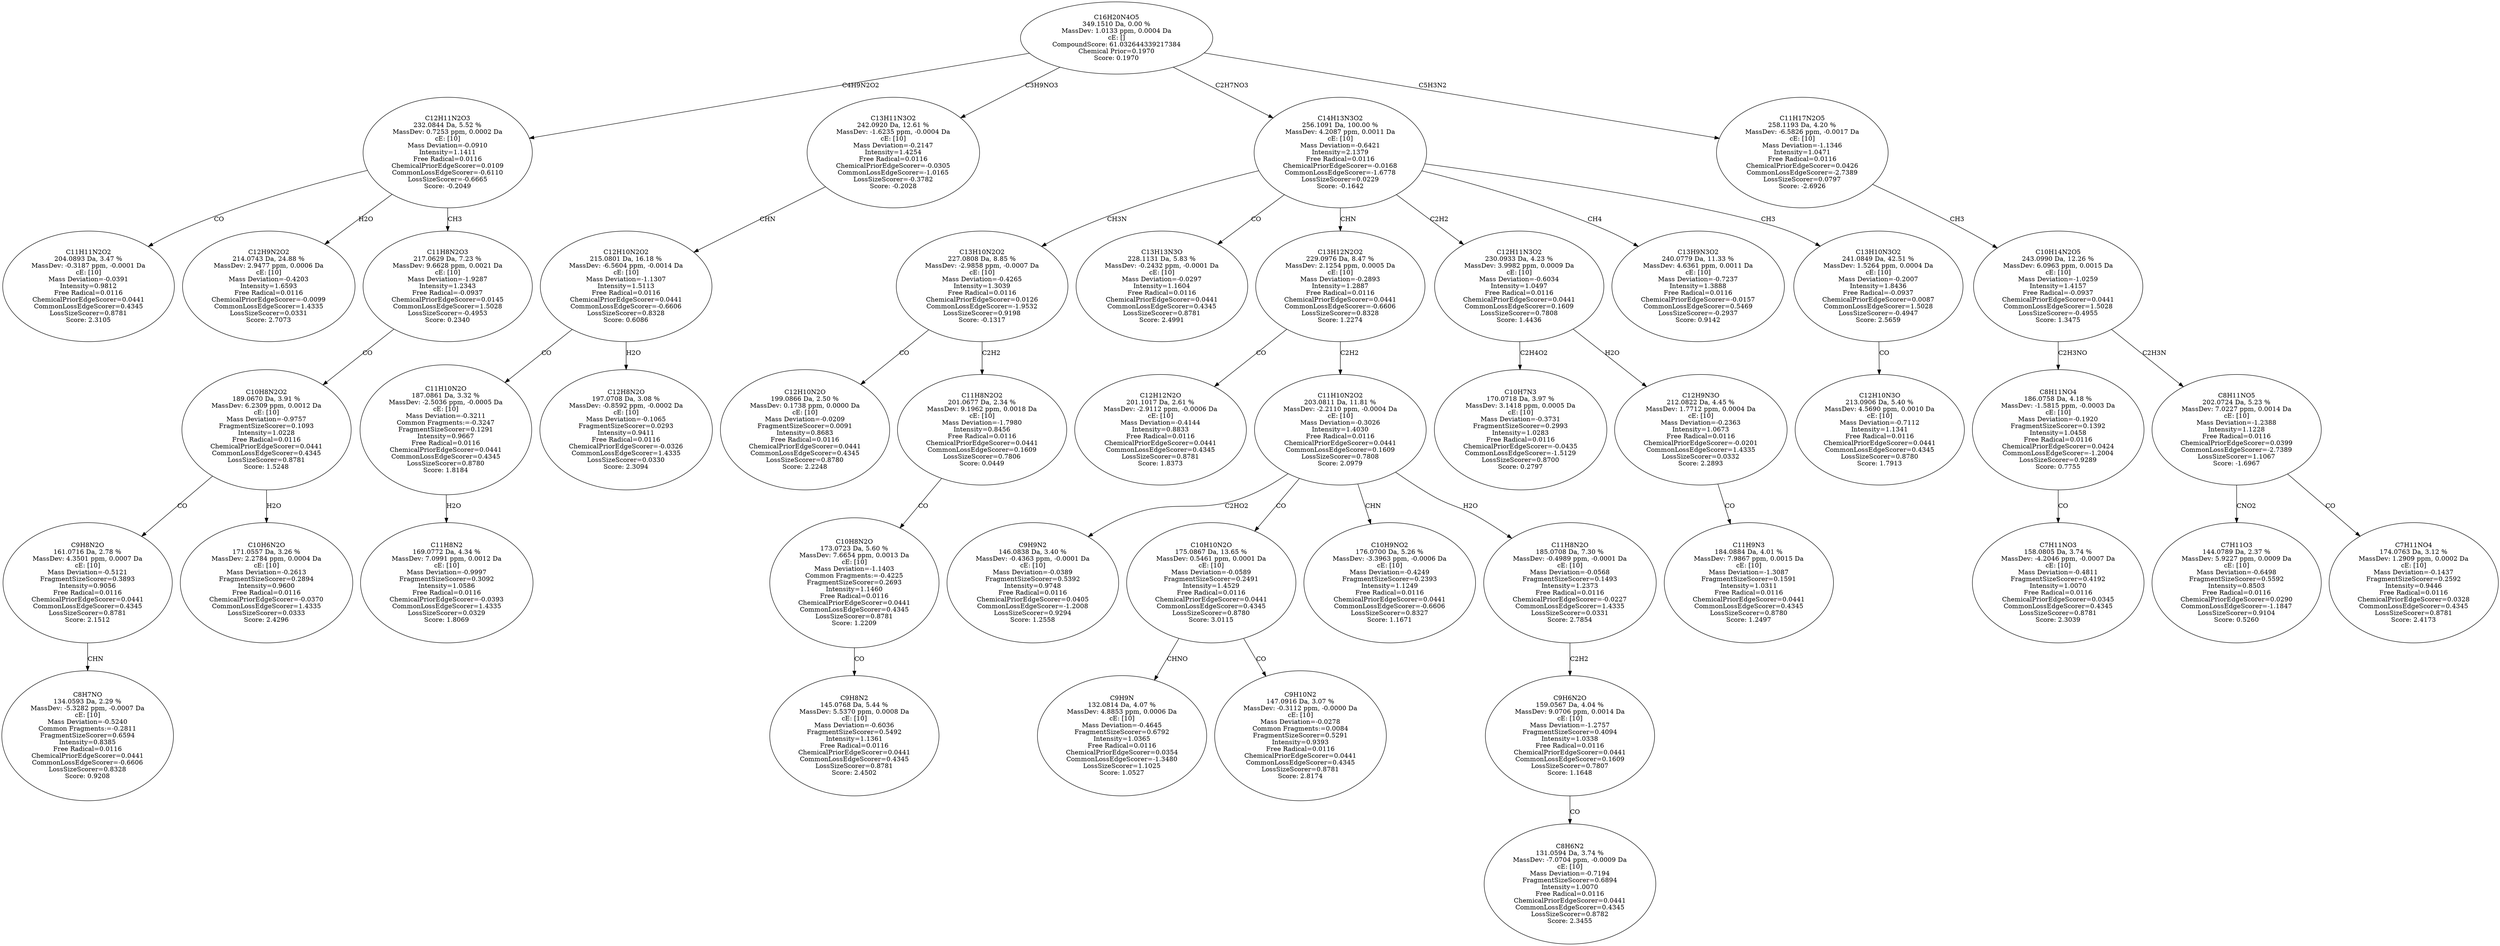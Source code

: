 strict digraph {
v1 [label="C11H11N2O2\n204.0893 Da, 3.47 %\nMassDev: -0.3187 ppm, -0.0001 Da\ncE: [10]\nMass Deviation=-0.0391\nIntensity=0.9812\nFree Radical=0.0116\nChemicalPriorEdgeScorer=0.0441\nCommonLossEdgeScorer=0.4345\nLossSizeScorer=0.8781\nScore: 2.3105"];
v2 [label="C12H9N2O2\n214.0743 Da, 24.88 %\nMassDev: 2.9477 ppm, 0.0006 Da\ncE: [10]\nMass Deviation=-0.4203\nIntensity=1.6593\nFree Radical=0.0116\nChemicalPriorEdgeScorer=-0.0099\nCommonLossEdgeScorer=1.4335\nLossSizeScorer=0.0331\nScore: 2.7073"];
v3 [label="C8H7NO\n134.0593 Da, 2.29 %\nMassDev: -5.3282 ppm, -0.0007 Da\ncE: [10]\nMass Deviation=-0.5240\nCommon Fragments:=-0.2811\nFragmentSizeScorer=0.6594\nIntensity=0.8385\nFree Radical=0.0116\nChemicalPriorEdgeScorer=0.0441\nCommonLossEdgeScorer=-0.6606\nLossSizeScorer=0.8328\nScore: 0.9208"];
v4 [label="C9H8N2O\n161.0716 Da, 2.78 %\nMassDev: 4.3501 ppm, 0.0007 Da\ncE: [10]\nMass Deviation=-0.5121\nFragmentSizeScorer=0.3893\nIntensity=0.9056\nFree Radical=0.0116\nChemicalPriorEdgeScorer=0.0441\nCommonLossEdgeScorer=0.4345\nLossSizeScorer=0.8781\nScore: 2.1512"];
v5 [label="C10H6N2O\n171.0557 Da, 3.26 %\nMassDev: 2.2784 ppm, 0.0004 Da\ncE: [10]\nMass Deviation=-0.2613\nFragmentSizeScorer=0.2894\nIntensity=0.9600\nFree Radical=0.0116\nChemicalPriorEdgeScorer=-0.0370\nCommonLossEdgeScorer=1.4335\nLossSizeScorer=0.0333\nScore: 2.4296"];
v6 [label="C10H8N2O2\n189.0670 Da, 3.91 %\nMassDev: 6.2309 ppm, 0.0012 Da\ncE: [10]\nMass Deviation=-0.9757\nFragmentSizeScorer=0.1093\nIntensity=1.0228\nFree Radical=0.0116\nChemicalPriorEdgeScorer=0.0441\nCommonLossEdgeScorer=0.4345\nLossSizeScorer=0.8781\nScore: 1.5248"];
v7 [label="C11H8N2O3\n217.0629 Da, 7.23 %\nMassDev: 9.6628 ppm, 0.0021 Da\ncE: [10]\nMass Deviation=-1.9287\nIntensity=1.2343\nFree Radical=-0.0937\nChemicalPriorEdgeScorer=0.0145\nCommonLossEdgeScorer=1.5028\nLossSizeScorer=-0.4953\nScore: 0.2340"];
v8 [label="C12H11N2O3\n232.0844 Da, 5.52 %\nMassDev: 0.7253 ppm, 0.0002 Da\ncE: [10]\nMass Deviation=-0.0910\nIntensity=1.1411\nFree Radical=0.0116\nChemicalPriorEdgeScorer=0.0109\nCommonLossEdgeScorer=-0.6110\nLossSizeScorer=-0.6665\nScore: -0.2049"];
v9 [label="C11H8N2\n169.0772 Da, 4.34 %\nMassDev: 7.0991 ppm, 0.0012 Da\ncE: [10]\nMass Deviation=-0.9997\nFragmentSizeScorer=0.3092\nIntensity=1.0586\nFree Radical=0.0116\nChemicalPriorEdgeScorer=-0.0393\nCommonLossEdgeScorer=1.4335\nLossSizeScorer=0.0329\nScore: 1.8069"];
v10 [label="C11H10N2O\n187.0861 Da, 3.32 %\nMassDev: -2.5036 ppm, -0.0005 Da\ncE: [10]\nMass Deviation=-0.3211\nCommon Fragments:=-0.3247\nFragmentSizeScorer=0.1291\nIntensity=0.9667\nFree Radical=0.0116\nChemicalPriorEdgeScorer=0.0441\nCommonLossEdgeScorer=0.4345\nLossSizeScorer=0.8780\nScore: 1.8184"];
v11 [label="C12H8N2O\n197.0708 Da, 3.08 %\nMassDev: -0.8592 ppm, -0.0002 Da\ncE: [10]\nMass Deviation=-0.1065\nFragmentSizeScorer=0.0293\nIntensity=0.9411\nFree Radical=0.0116\nChemicalPriorEdgeScorer=-0.0326\nCommonLossEdgeScorer=1.4335\nLossSizeScorer=0.0330\nScore: 2.3094"];
v12 [label="C12H10N2O2\n215.0801 Da, 16.18 %\nMassDev: -6.5604 ppm, -0.0014 Da\ncE: [10]\nMass Deviation=-1.1307\nIntensity=1.5113\nFree Radical=0.0116\nChemicalPriorEdgeScorer=0.0441\nCommonLossEdgeScorer=-0.6606\nLossSizeScorer=0.8328\nScore: 0.6086"];
v13 [label="C13H11N3O2\n242.0920 Da, 12.61 %\nMassDev: -1.6235 ppm, -0.0004 Da\ncE: [10]\nMass Deviation=-0.2147\nIntensity=1.4254\nFree Radical=0.0116\nChemicalPriorEdgeScorer=-0.0305\nCommonLossEdgeScorer=-1.0165\nLossSizeScorer=-0.3782\nScore: -0.2028"];
v14 [label="C12H10N2O\n199.0866 Da, 2.50 %\nMassDev: 0.1738 ppm, 0.0000 Da\ncE: [10]\nMass Deviation=-0.0209\nFragmentSizeScorer=0.0091\nIntensity=0.8683\nFree Radical=0.0116\nChemicalPriorEdgeScorer=0.0441\nCommonLossEdgeScorer=0.4345\nLossSizeScorer=0.8780\nScore: 2.2248"];
v15 [label="C9H8N2\n145.0768 Da, 5.44 %\nMassDev: 5.5370 ppm, 0.0008 Da\ncE: [10]\nMass Deviation=-0.6036\nFragmentSizeScorer=0.5492\nIntensity=1.1361\nFree Radical=0.0116\nChemicalPriorEdgeScorer=0.0441\nCommonLossEdgeScorer=0.4345\nLossSizeScorer=0.8781\nScore: 2.4502"];
v16 [label="C10H8N2O\n173.0723 Da, 5.60 %\nMassDev: 7.6654 ppm, 0.0013 Da\ncE: [10]\nMass Deviation=-1.1403\nCommon Fragments:=-0.4225\nFragmentSizeScorer=0.2693\nIntensity=1.1460\nFree Radical=0.0116\nChemicalPriorEdgeScorer=0.0441\nCommonLossEdgeScorer=0.4345\nLossSizeScorer=0.8781\nScore: 1.2209"];
v17 [label="C11H8N2O2\n201.0677 Da, 2.34 %\nMassDev: 9.1962 ppm, 0.0018 Da\ncE: [10]\nMass Deviation=-1.7980\nIntensity=0.8456\nFree Radical=0.0116\nChemicalPriorEdgeScorer=0.0441\nCommonLossEdgeScorer=0.1609\nLossSizeScorer=0.7806\nScore: 0.0449"];
v18 [label="C13H10N2O2\n227.0808 Da, 8.85 %\nMassDev: -2.9858 ppm, -0.0007 Da\ncE: [10]\nMass Deviation=-0.4265\nIntensity=1.3039\nFree Radical=0.0116\nChemicalPriorEdgeScorer=0.0126\nCommonLossEdgeScorer=-1.9532\nLossSizeScorer=0.9198\nScore: -0.1317"];
v19 [label="C13H13N3O\n228.1131 Da, 5.83 %\nMassDev: -0.2432 ppm, -0.0001 Da\ncE: [10]\nMass Deviation=-0.0297\nIntensity=1.1604\nFree Radical=0.0116\nChemicalPriorEdgeScorer=0.0441\nCommonLossEdgeScorer=0.4345\nLossSizeScorer=0.8781\nScore: 2.4991"];
v20 [label="C12H12N2O\n201.1017 Da, 2.61 %\nMassDev: -2.9112 ppm, -0.0006 Da\ncE: [10]\nMass Deviation=-0.4144\nIntensity=0.8833\nFree Radical=0.0116\nChemicalPriorEdgeScorer=0.0441\nCommonLossEdgeScorer=0.4345\nLossSizeScorer=0.8781\nScore: 1.8373"];
v21 [label="C9H9N2\n146.0838 Da, 3.40 %\nMassDev: -0.4363 ppm, -0.0001 Da\ncE: [10]\nMass Deviation=-0.0389\nFragmentSizeScorer=0.5392\nIntensity=0.9748\nFree Radical=0.0116\nChemicalPriorEdgeScorer=0.0405\nCommonLossEdgeScorer=-1.2008\nLossSizeScorer=0.9294\nScore: 1.2558"];
v22 [label="C9H9N\n132.0814 Da, 4.07 %\nMassDev: 4.8853 ppm, 0.0006 Da\ncE: [10]\nMass Deviation=-0.4645\nFragmentSizeScorer=0.6792\nIntensity=1.0365\nFree Radical=0.0116\nChemicalPriorEdgeScorer=0.0354\nCommonLossEdgeScorer=-1.3480\nLossSizeScorer=1.1025\nScore: 1.0527"];
v23 [label="C9H10N2\n147.0916 Da, 3.07 %\nMassDev: -0.3112 ppm, -0.0000 Da\ncE: [10]\nMass Deviation=-0.0278\nCommon Fragments:=0.0084\nFragmentSizeScorer=0.5291\nIntensity=0.9393\nFree Radical=0.0116\nChemicalPriorEdgeScorer=0.0441\nCommonLossEdgeScorer=0.4345\nLossSizeScorer=0.8781\nScore: 2.8174"];
v24 [label="C10H10N2O\n175.0867 Da, 13.65 %\nMassDev: 0.5461 ppm, 0.0001 Da\ncE: [10]\nMass Deviation=-0.0589\nFragmentSizeScorer=0.2491\nIntensity=1.4529\nFree Radical=0.0116\nChemicalPriorEdgeScorer=0.0441\nCommonLossEdgeScorer=0.4345\nLossSizeScorer=0.8780\nScore: 3.0115"];
v25 [label="C10H9NO2\n176.0700 Da, 5.26 %\nMassDev: -3.3963 ppm, -0.0006 Da\ncE: [10]\nMass Deviation=-0.4249\nFragmentSizeScorer=0.2393\nIntensity=1.1249\nFree Radical=0.0116\nChemicalPriorEdgeScorer=0.0441\nCommonLossEdgeScorer=-0.6606\nLossSizeScorer=0.8327\nScore: 1.1671"];
v26 [label="C8H6N2\n131.0594 Da, 3.74 %\nMassDev: -7.0704 ppm, -0.0009 Da\ncE: [10]\nMass Deviation=-0.7194\nFragmentSizeScorer=0.6894\nIntensity=1.0070\nFree Radical=0.0116\nChemicalPriorEdgeScorer=0.0441\nCommonLossEdgeScorer=0.4345\nLossSizeScorer=0.8782\nScore: 2.3455"];
v27 [label="C9H6N2O\n159.0567 Da, 4.04 %\nMassDev: 9.0706 ppm, 0.0014 Da\ncE: [10]\nMass Deviation=-1.2757\nFragmentSizeScorer=0.4094\nIntensity=1.0338\nFree Radical=0.0116\nChemicalPriorEdgeScorer=0.0441\nCommonLossEdgeScorer=0.1609\nLossSizeScorer=0.7807\nScore: 1.1648"];
v28 [label="C11H8N2O\n185.0708 Da, 7.30 %\nMassDev: -0.4989 ppm, -0.0001 Da\ncE: [10]\nMass Deviation=-0.0568\nFragmentSizeScorer=0.1493\nIntensity=1.2373\nFree Radical=0.0116\nChemicalPriorEdgeScorer=-0.0227\nCommonLossEdgeScorer=1.4335\nLossSizeScorer=0.0331\nScore: 2.7854"];
v29 [label="C11H10N2O2\n203.0811 Da, 11.81 %\nMassDev: -2.2110 ppm, -0.0004 Da\ncE: [10]\nMass Deviation=-0.3026\nIntensity=1.4030\nFree Radical=0.0116\nChemicalPriorEdgeScorer=0.0441\nCommonLossEdgeScorer=0.1609\nLossSizeScorer=0.7808\nScore: 2.0979"];
v30 [label="C13H12N2O2\n229.0976 Da, 8.47 %\nMassDev: 2.1254 ppm, 0.0005 Da\ncE: [10]\nMass Deviation=-0.2893\nIntensity=1.2887\nFree Radical=0.0116\nChemicalPriorEdgeScorer=0.0441\nCommonLossEdgeScorer=-0.6606\nLossSizeScorer=0.8328\nScore: 1.2274"];
v31 [label="C10H7N3\n170.0718 Da, 3.97 %\nMassDev: 3.1418 ppm, 0.0005 Da\ncE: [10]\nMass Deviation=-0.3731\nFragmentSizeScorer=0.2993\nIntensity=1.0283\nFree Radical=0.0116\nChemicalPriorEdgeScorer=-0.0435\nCommonLossEdgeScorer=-1.5129\nLossSizeScorer=0.8700\nScore: 0.2797"];
v32 [label="C11H9N3\n184.0884 Da, 4.01 %\nMassDev: 7.9867 ppm, 0.0015 Da\ncE: [10]\nMass Deviation=-1.3087\nFragmentSizeScorer=0.1591\nIntensity=1.0311\nFree Radical=0.0116\nChemicalPriorEdgeScorer=0.0441\nCommonLossEdgeScorer=0.4345\nLossSizeScorer=0.8780\nScore: 1.2497"];
v33 [label="C12H9N3O\n212.0822 Da, 4.45 %\nMassDev: 1.7712 ppm, 0.0004 Da\ncE: [10]\nMass Deviation=-0.2363\nIntensity=1.0673\nFree Radical=0.0116\nChemicalPriorEdgeScorer=-0.0201\nCommonLossEdgeScorer=1.4335\nLossSizeScorer=0.0332\nScore: 2.2893"];
v34 [label="C12H11N3O2\n230.0933 Da, 4.23 %\nMassDev: 3.9982 ppm, 0.0009 Da\ncE: [10]\nMass Deviation=-0.6034\nIntensity=1.0497\nFree Radical=0.0116\nChemicalPriorEdgeScorer=0.0441\nCommonLossEdgeScorer=0.1609\nLossSizeScorer=0.7808\nScore: 1.4436"];
v35 [label="C13H9N3O2\n240.0779 Da, 11.33 %\nMassDev: 4.6361 ppm, 0.0011 Da\ncE: [10]\nMass Deviation=-0.7237\nIntensity=1.3888\nFree Radical=0.0116\nChemicalPriorEdgeScorer=-0.0157\nCommonLossEdgeScorer=0.5469\nLossSizeScorer=-0.2937\nScore: 0.9142"];
v36 [label="C12H10N3O\n213.0906 Da, 5.40 %\nMassDev: 4.5690 ppm, 0.0010 Da\ncE: [10]\nMass Deviation=-0.7112\nIntensity=1.1341\nFree Radical=0.0116\nChemicalPriorEdgeScorer=0.0441\nCommonLossEdgeScorer=0.4345\nLossSizeScorer=0.8780\nScore: 1.7913"];
v37 [label="C13H10N3O2\n241.0849 Da, 42.51 %\nMassDev: 1.5264 ppm, 0.0004 Da\ncE: [10]\nMass Deviation=-0.2007\nIntensity=1.8436\nFree Radical=-0.0937\nChemicalPriorEdgeScorer=0.0087\nCommonLossEdgeScorer=1.5028\nLossSizeScorer=-0.4947\nScore: 2.5659"];
v38 [label="C14H13N3O2\n256.1091 Da, 100.00 %\nMassDev: 4.2087 ppm, 0.0011 Da\ncE: [10]\nMass Deviation=-0.6421\nIntensity=2.1379\nFree Radical=0.0116\nChemicalPriorEdgeScorer=-0.0168\nCommonLossEdgeScorer=-1.6778\nLossSizeScorer=0.0229\nScore: -0.1642"];
v39 [label="C7H11NO3\n158.0805 Da, 3.74 %\nMassDev: -4.2046 ppm, -0.0007 Da\ncE: [10]\nMass Deviation=-0.4811\nFragmentSizeScorer=0.4192\nIntensity=1.0070\nFree Radical=0.0116\nChemicalPriorEdgeScorer=0.0345\nCommonLossEdgeScorer=0.4345\nLossSizeScorer=0.8781\nScore: 2.3039"];
v40 [label="C8H11NO4\n186.0758 Da, 4.18 %\nMassDev: -1.5815 ppm, -0.0003 Da\ncE: [10]\nMass Deviation=-0.1920\nFragmentSizeScorer=0.1392\nIntensity=1.0458\nFree Radical=0.0116\nChemicalPriorEdgeScorer=0.0424\nCommonLossEdgeScorer=-1.2004\nLossSizeScorer=0.9289\nScore: 0.7755"];
v41 [label="C7H11O3\n144.0789 Da, 2.37 %\nMassDev: 5.9227 ppm, 0.0009 Da\ncE: [10]\nMass Deviation=-0.6498\nFragmentSizeScorer=0.5592\nIntensity=0.8503\nFree Radical=0.0116\nChemicalPriorEdgeScorer=0.0290\nCommonLossEdgeScorer=-1.1847\nLossSizeScorer=0.9104\nScore: 0.5260"];
v42 [label="C7H11NO4\n174.0763 Da, 3.12 %\nMassDev: 1.2909 ppm, 0.0002 Da\ncE: [10]\nMass Deviation=-0.1437\nFragmentSizeScorer=0.2592\nIntensity=0.9446\nFree Radical=0.0116\nChemicalPriorEdgeScorer=0.0328\nCommonLossEdgeScorer=0.4345\nLossSizeScorer=0.8781\nScore: 2.4173"];
v43 [label="C8H11NO5\n202.0724 Da, 5.23 %\nMassDev: 7.0227 ppm, 0.0014 Da\ncE: [10]\nMass Deviation=-1.2388\nIntensity=1.1228\nFree Radical=0.0116\nChemicalPriorEdgeScorer=0.0399\nCommonLossEdgeScorer=-2.7389\nLossSizeScorer=1.1067\nScore: -1.6967"];
v44 [label="C10H14N2O5\n243.0990 Da, 12.26 %\nMassDev: 6.0963 ppm, 0.0015 Da\ncE: [10]\nMass Deviation=-1.0259\nIntensity=1.4157\nFree Radical=-0.0937\nChemicalPriorEdgeScorer=0.0441\nCommonLossEdgeScorer=1.5028\nLossSizeScorer=-0.4955\nScore: 1.3475"];
v45 [label="C11H17N2O5\n258.1193 Da, 4.20 %\nMassDev: -6.5826 ppm, -0.0017 Da\ncE: [10]\nMass Deviation=-1.1346\nIntensity=1.0471\nFree Radical=0.0116\nChemicalPriorEdgeScorer=0.0426\nCommonLossEdgeScorer=-2.7389\nLossSizeScorer=0.0797\nScore: -2.6926"];
v46 [label="C16H20N4O5\n349.1510 Da, 0.00 %\nMassDev: 1.0133 ppm, 0.0004 Da\ncE: []\nCompoundScore: 61.032644339217384\nChemical Prior=0.1970\nScore: 0.1970"];
v8 -> v1 [label="CO"];
v8 -> v2 [label="H2O"];
v4 -> v3 [label="CHN"];
v6 -> v4 [label="CO"];
v6 -> v5 [label="H2O"];
v7 -> v6 [label="CO"];
v8 -> v7 [label="CH3"];
v46 -> v8 [label="C4H9N2O2"];
v10 -> v9 [label="H2O"];
v12 -> v10 [label="CO"];
v12 -> v11 [label="H2O"];
v13 -> v12 [label="CHN"];
v46 -> v13 [label="C3H9NO3"];
v18 -> v14 [label="CO"];
v16 -> v15 [label="CO"];
v17 -> v16 [label="CO"];
v18 -> v17 [label="C2H2"];
v38 -> v18 [label="CH3N"];
v38 -> v19 [label="CO"];
v30 -> v20 [label="CO"];
v29 -> v21 [label="C2HO2"];
v24 -> v22 [label="CHNO"];
v24 -> v23 [label="CO"];
v29 -> v24 [label="CO"];
v29 -> v25 [label="CHN"];
v27 -> v26 [label="CO"];
v28 -> v27 [label="C2H2"];
v29 -> v28 [label="H2O"];
v30 -> v29 [label="C2H2"];
v38 -> v30 [label="CHN"];
v34 -> v31 [label="C2H4O2"];
v33 -> v32 [label="CO"];
v34 -> v33 [label="H2O"];
v38 -> v34 [label="C2H2"];
v38 -> v35 [label="CH4"];
v37 -> v36 [label="CO"];
v38 -> v37 [label="CH3"];
v46 -> v38 [label="C2H7NO3"];
v40 -> v39 [label="CO"];
v44 -> v40 [label="C2H3NO"];
v43 -> v41 [label="CNO2"];
v43 -> v42 [label="CO"];
v44 -> v43 [label="C2H3N"];
v45 -> v44 [label="CH3"];
v46 -> v45 [label="C5H3N2"];
}